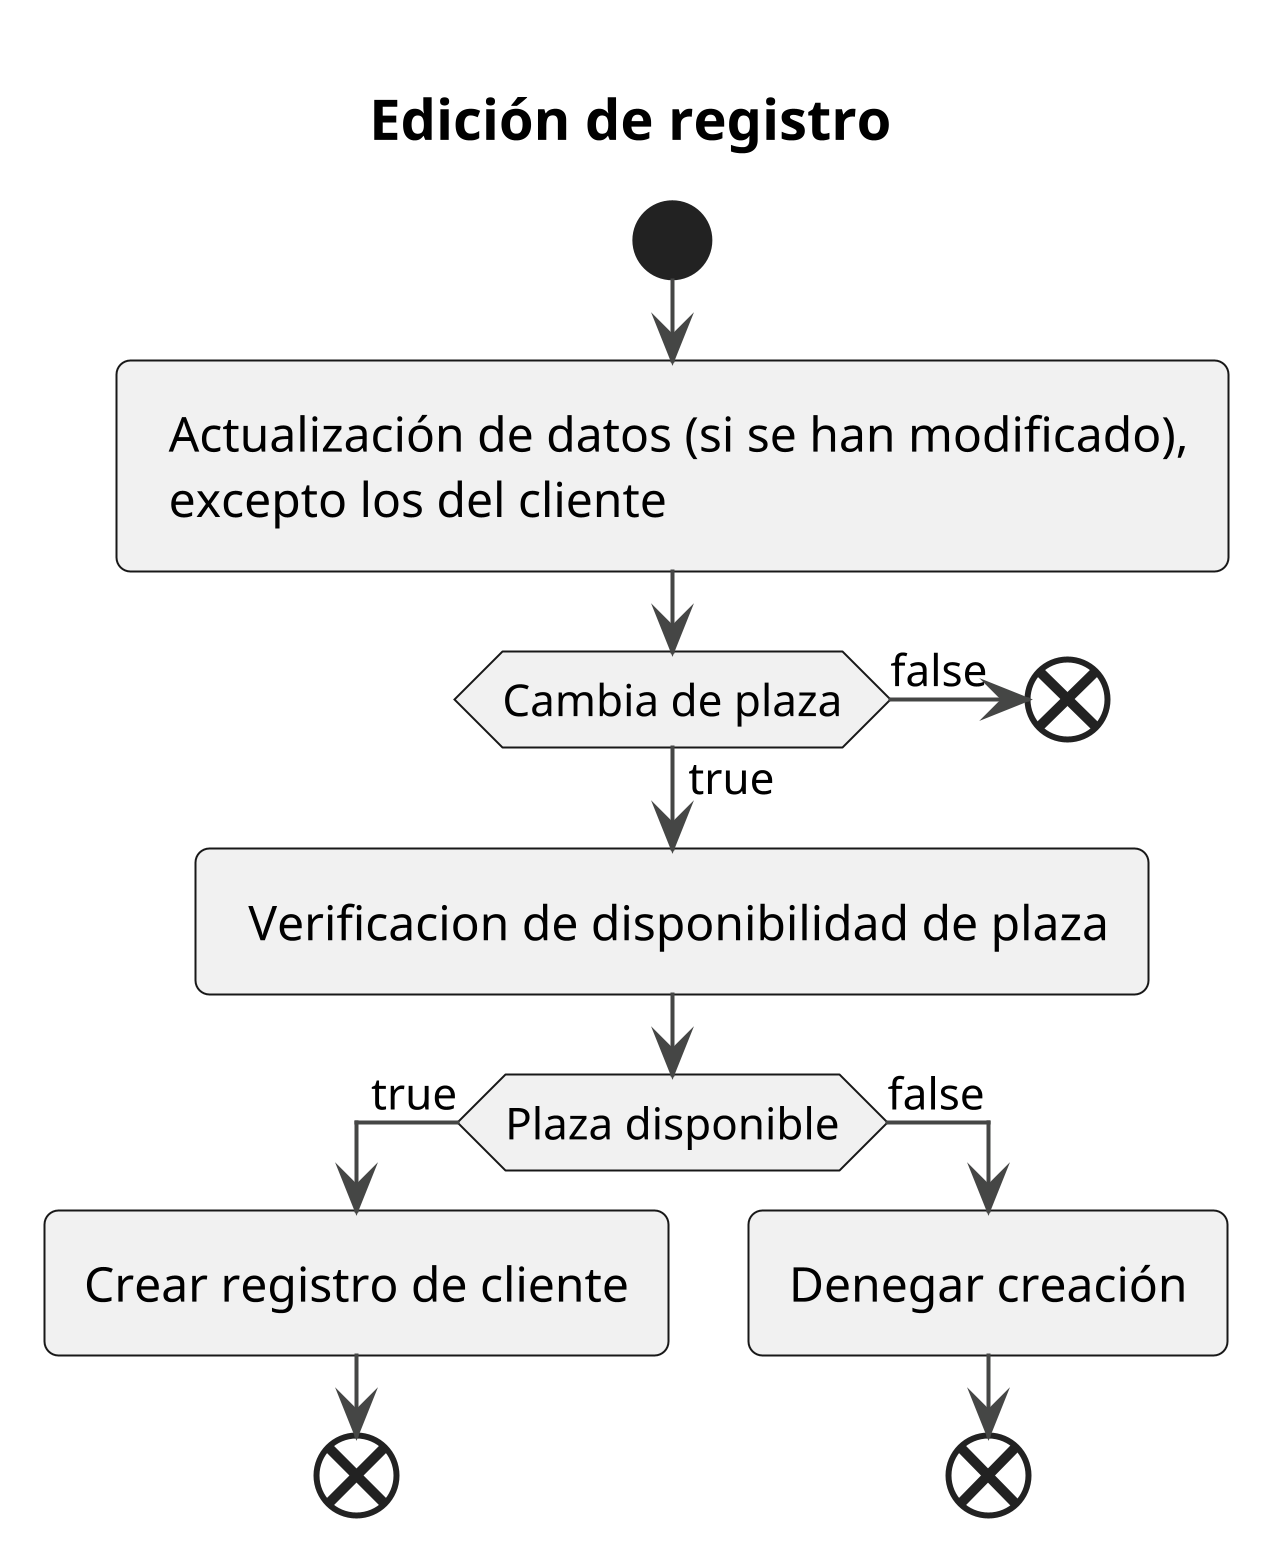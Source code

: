 @startuml

!theme vibrant
scale 50
title Edición de registro

start

: Actualización de datos (si se han modificado), 
 excepto los del cliente;

if(Cambia de plaza) then (true)
    : Verificacion de disponibilidad de plaza;
    if (Plaza disponible) then (true)
        :Crear registro de cliente;
        end
    else (false)
        :Denegar creación;
    end
    endif
else (false)
end
@enduml